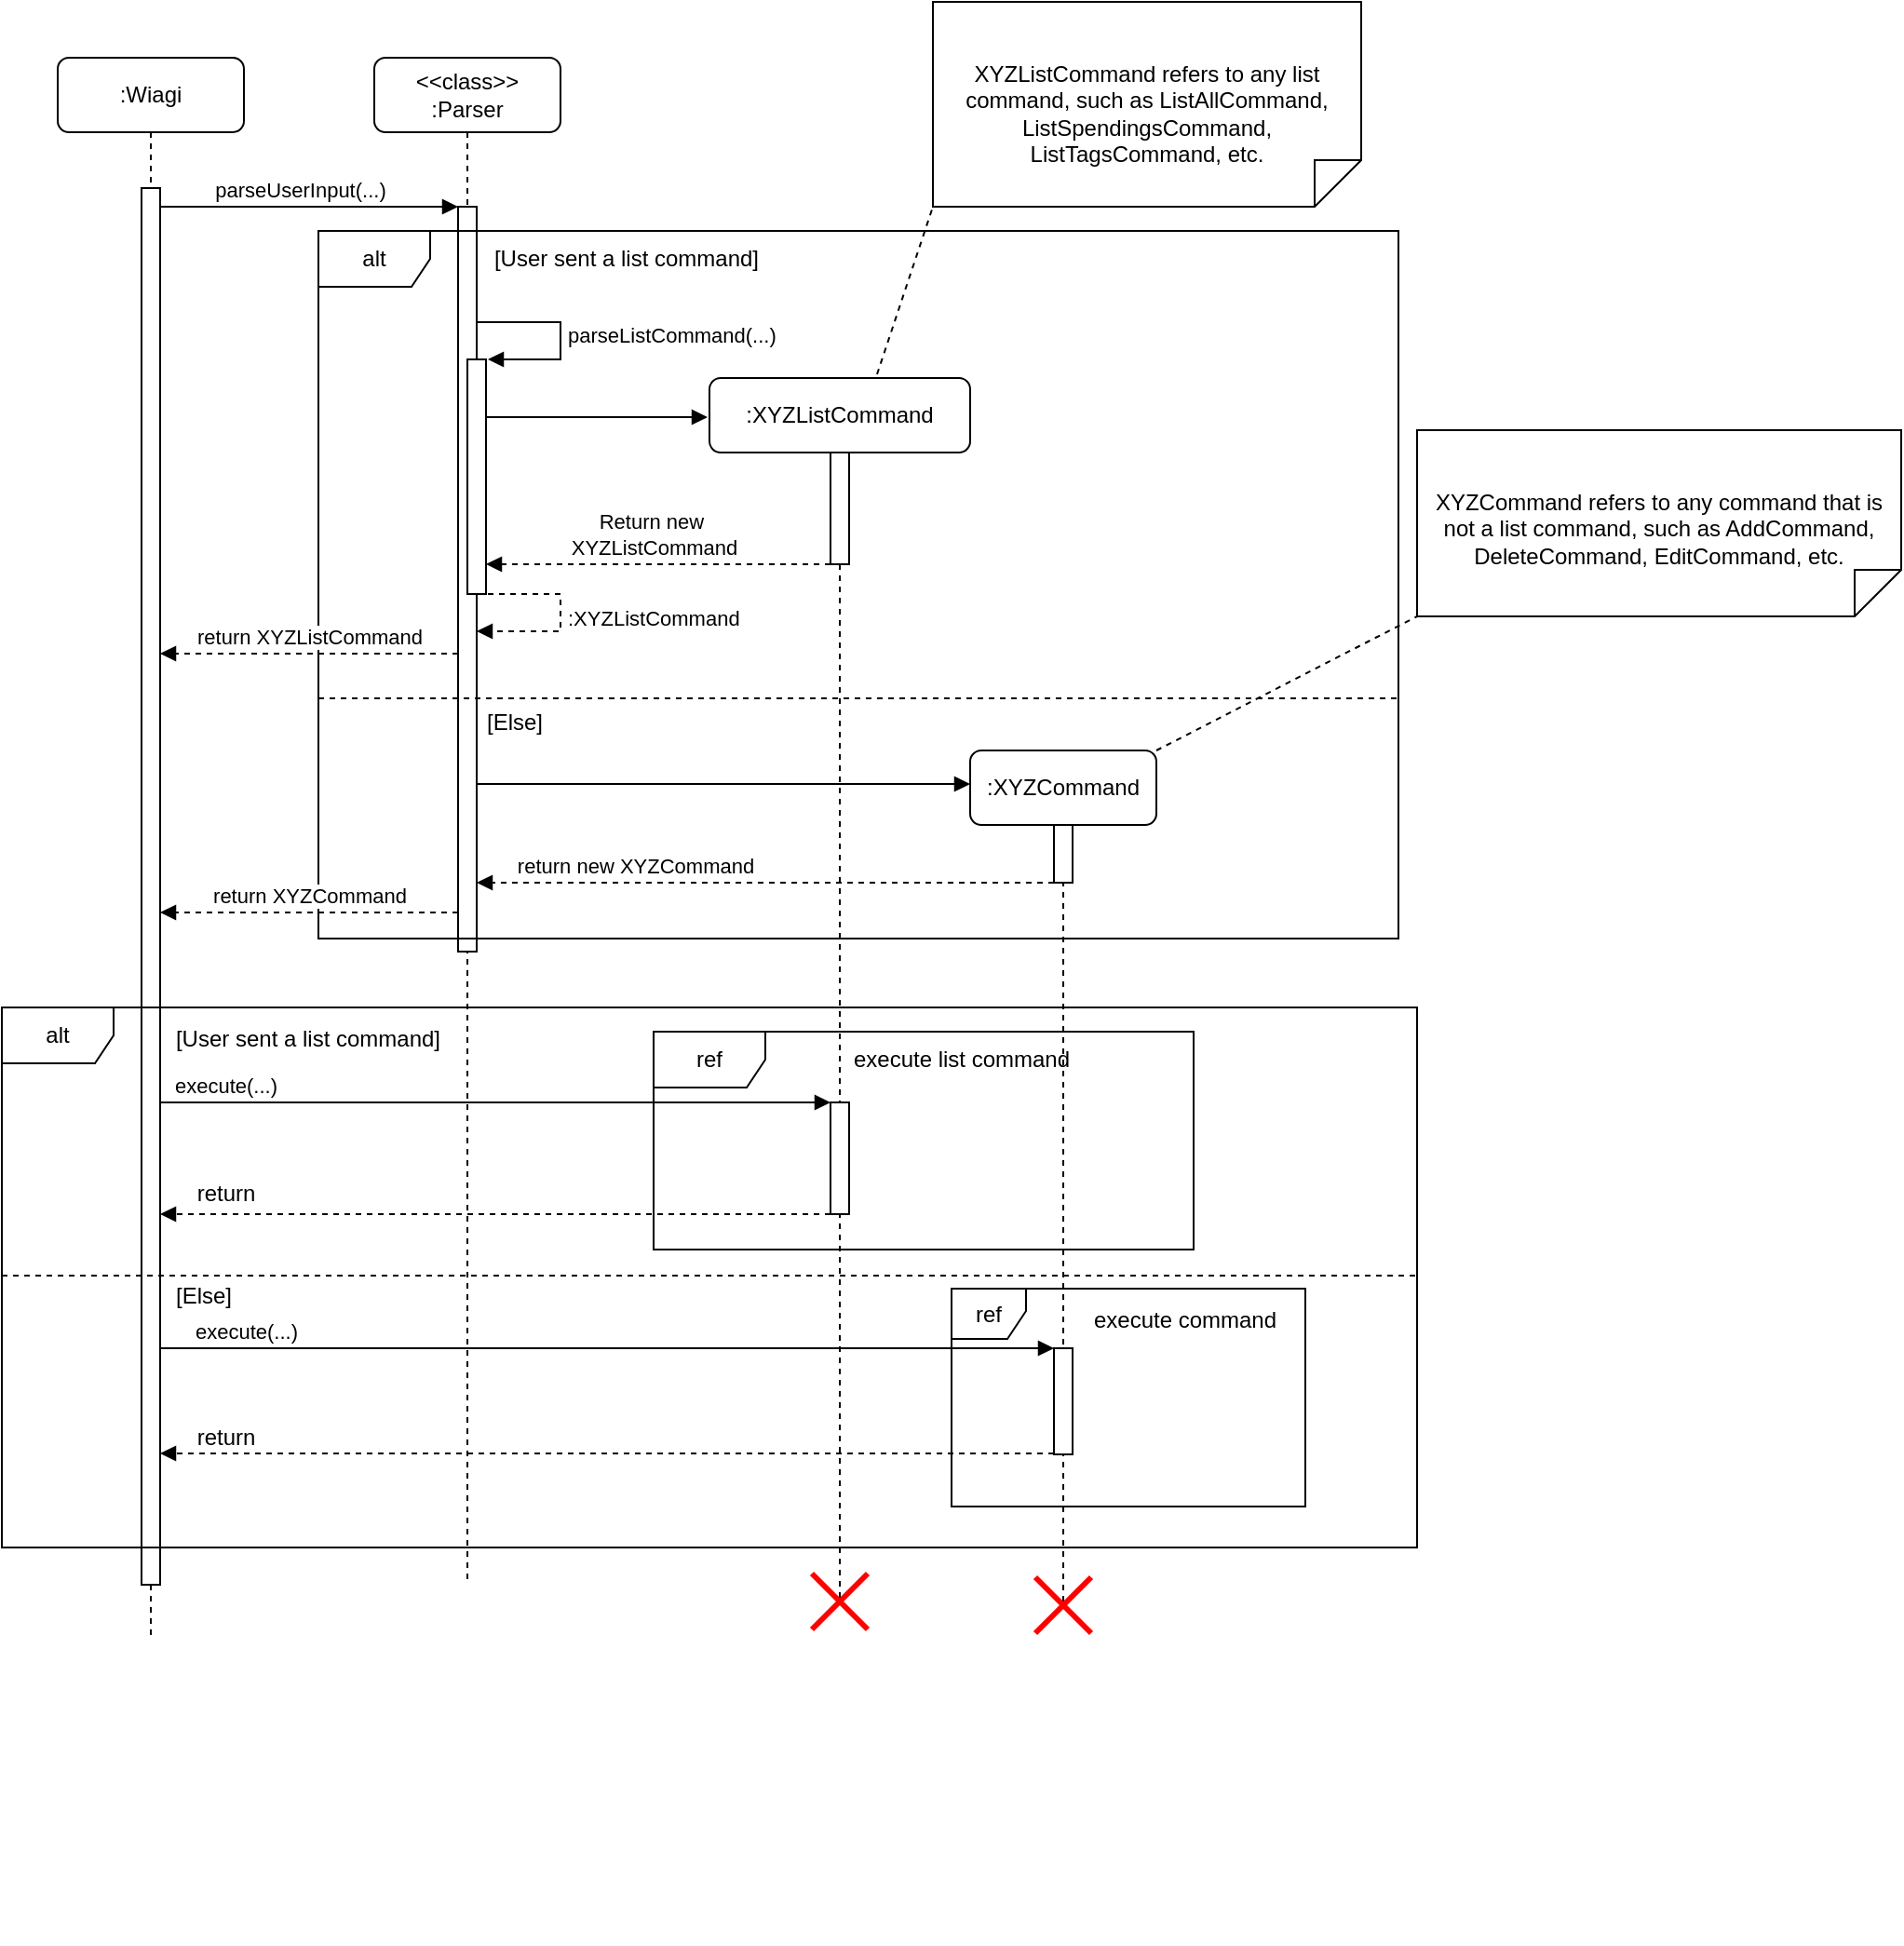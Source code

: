 <mxfile version="24.7.17">
  <diagram name="Page-1" id="2YBvvXClWsGukQMizWep">
    <mxGraphModel dx="1222" dy="934" grid="1" gridSize="10" guides="1" tooltips="1" connect="1" arrows="1" fold="1" page="1" pageScale="1" pageWidth="1100" pageHeight="900" math="0" shadow="0">
      <root>
        <mxCell id="0" />
        <mxCell id="1" parent="0" />
        <mxCell id="aM9ryv3xv72pqoxQDRHE-1" value=":Wiagi" style="shape=umlLifeline;perimeter=lifelinePerimeter;whiteSpace=wrap;html=1;container=0;dropTarget=0;collapsible=0;recursiveResize=0;outlineConnect=0;portConstraint=eastwest;newEdgeStyle={&quot;edgeStyle&quot;:&quot;elbowEdgeStyle&quot;,&quot;elbow&quot;:&quot;vertical&quot;,&quot;curved&quot;:0,&quot;rounded&quot;:0};rounded=1;" parent="1" vertex="1">
          <mxGeometry x="40" y="40" width="100" height="850" as="geometry" />
        </mxCell>
        <mxCell id="aM9ryv3xv72pqoxQDRHE-2" value="" style="html=1;points=[];perimeter=orthogonalPerimeter;outlineConnect=0;targetShapes=umlLifeline;portConstraint=eastwest;newEdgeStyle={&quot;edgeStyle&quot;:&quot;elbowEdgeStyle&quot;,&quot;elbow&quot;:&quot;vertical&quot;,&quot;curved&quot;:0,&quot;rounded&quot;:0};" parent="aM9ryv3xv72pqoxQDRHE-1" vertex="1">
          <mxGeometry x="45" y="70" width="10" height="750" as="geometry" />
        </mxCell>
        <mxCell id="aM9ryv3xv72pqoxQDRHE-7" value="parseUserInput(...)" style="html=1;verticalAlign=bottom;endArrow=block;edgeStyle=elbowEdgeStyle;elbow=vertical;curved=0;rounded=0;" parent="1" target="1ialCVmugB1Czv88WBpj-15" edge="1">
          <mxGeometry x="0.346" relative="1" as="geometry">
            <mxPoint x="195" y="120" as="sourcePoint" />
            <Array as="points">
              <mxPoint x="95" y="120" />
            </Array>
            <mxPoint x="425" y="120" as="targetPoint" />
            <mxPoint as="offset" />
          </mxGeometry>
        </mxCell>
        <mxCell id="1ialCVmugB1Czv88WBpj-14" value="&lt;div&gt;&amp;lt;&amp;lt;class&amp;gt;&amp;gt;&lt;/div&gt;:Parser" style="shape=umlLifeline;rounded=1;perimeter=lifelinePerimeter;whiteSpace=wrap;html=1;container=0;dropTarget=0;collapsible=0;recursiveResize=0;outlineConnect=0;portConstraint=eastwest;newEdgeStyle={&quot;edgeStyle&quot;:&quot;elbowEdgeStyle&quot;,&quot;elbow&quot;:&quot;vertical&quot;,&quot;curved&quot;:0,&quot;rounded&quot;:0};" parent="1" vertex="1">
          <mxGeometry x="210" y="40" width="100" height="820" as="geometry" />
        </mxCell>
        <mxCell id="1ialCVmugB1Czv88WBpj-15" value="" style="html=1;points=[];perimeter=orthogonalPerimeter;outlineConnect=0;targetShapes=umlLifeline;portConstraint=eastwest;newEdgeStyle={&quot;edgeStyle&quot;:&quot;elbowEdgeStyle&quot;,&quot;elbow&quot;:&quot;vertical&quot;,&quot;curved&quot;:0,&quot;rounded&quot;:0};" parent="1ialCVmugB1Czv88WBpj-14" vertex="1">
          <mxGeometry x="45" y="80" width="10" height="400" as="geometry" />
        </mxCell>
        <mxCell id="VLh5bKRLz8x9KIW3gmQL-4" value="" style="html=1;verticalAlign=bottom;endArrow=block;edgeStyle=elbowEdgeStyle;elbow=vertical;curved=0;rounded=0;" parent="1" edge="1">
          <mxGeometry x="0.346" relative="1" as="geometry">
            <mxPoint x="195" y="220" as="sourcePoint" />
            <Array as="points" />
            <mxPoint x="195" y="220" as="targetPoint" />
            <mxPoint as="offset" />
          </mxGeometry>
        </mxCell>
        <mxCell id="ckLyhrDvlLfpHV3zjBn--1" value="" style="html=1;points=[[0,0,0,0,5],[0,1,0,0,-5],[1,0,0,0,5],[1,1,0,0,-5]];perimeter=orthogonalPerimeter;outlineConnect=0;targetShapes=umlLifeline;portConstraint=eastwest;newEdgeStyle={&quot;curved&quot;:0,&quot;rounded&quot;:0};" parent="1" vertex="1">
          <mxGeometry x="260" y="202" width="10" height="126" as="geometry" />
        </mxCell>
        <mxCell id="ckLyhrDvlLfpHV3zjBn--2" value="parseListCommand(...)" style="html=1;align=left;spacingLeft=2;endArrow=block;rounded=0;edgeStyle=orthogonalEdgeStyle;curved=0;rounded=0;" parent="1" edge="1">
          <mxGeometry relative="1" as="geometry">
            <mxPoint x="265" y="182" as="sourcePoint" />
            <Array as="points">
              <mxPoint x="310" y="182" />
              <mxPoint x="310" y="202" />
            </Array>
            <mxPoint x="271" y="202" as="targetPoint" />
          </mxGeometry>
        </mxCell>
        <mxCell id="ckLyhrDvlLfpHV3zjBn--3" value=":XYZListCommand" style="html=1;align=left;spacingLeft=2;endArrow=block;rounded=0;edgeStyle=orthogonalEdgeStyle;curved=0;rounded=0;dashed=1;" parent="1" edge="1">
          <mxGeometry relative="1" as="geometry">
            <mxPoint x="271" y="328" as="sourcePoint" />
            <Array as="points">
              <mxPoint x="310" y="328" />
              <mxPoint x="310" y="348" />
            </Array>
            <mxPoint x="265" y="348" as="targetPoint" />
          </mxGeometry>
        </mxCell>
        <mxCell id="ckLyhrDvlLfpHV3zjBn--8" value="" style="html=1;verticalAlign=bottom;endArrow=block;curved=0;rounded=0;" parent="1" edge="1">
          <mxGeometry width="80" relative="1" as="geometry">
            <mxPoint x="270" y="233" as="sourcePoint" />
            <mxPoint x="389" y="233" as="targetPoint" />
          </mxGeometry>
        </mxCell>
        <mxCell id="ckLyhrDvlLfpHV3zjBn--4" value=":XYZListCommand" style="shape=umlLifeline;perimeter=lifelinePerimeter;whiteSpace=wrap;html=1;container=1;dropTarget=0;collapsible=0;recursiveResize=0;outlineConnect=0;portConstraint=eastwest;newEdgeStyle={&quot;curved&quot;:0,&quot;rounded&quot;:0};rounded=1;" parent="1" vertex="1">
          <mxGeometry x="390" y="212" width="140" height="658" as="geometry" />
        </mxCell>
        <mxCell id="ckLyhrDvlLfpHV3zjBn--5" value="" style="html=1;points=[[0,0,0,0,5],[0,1,0,0,-5],[1,0,0,0,5],[1,1,0,0,-5]];perimeter=orthogonalPerimeter;outlineConnect=0;targetShapes=umlLifeline;portConstraint=eastwest;newEdgeStyle={&quot;curved&quot;:0,&quot;rounded&quot;:0};" parent="ckLyhrDvlLfpHV3zjBn--4" vertex="1">
          <mxGeometry x="65" y="40" width="10" height="60" as="geometry" />
        </mxCell>
        <mxCell id="ckLyhrDvlLfpHV3zjBn--13" value="" style="html=1;points=[[0,0,0,0,5],[0,1,0,0,-5],[1,0,0,0,5],[1,1,0,0,-5]];perimeter=orthogonalPerimeter;outlineConnect=0;targetShapes=umlLifeline;portConstraint=eastwest;newEdgeStyle={&quot;curved&quot;:0,&quot;rounded&quot;:0};" parent="ckLyhrDvlLfpHV3zjBn--4" vertex="1">
          <mxGeometry x="65" y="389" width="10" height="60" as="geometry" />
        </mxCell>
        <mxCell id="ckLyhrDvlLfpHV3zjBn--9" value="" style="html=1;verticalAlign=bottom;endArrow=block;curved=0;rounded=0;dashed=1;" parent="1" edge="1">
          <mxGeometry width="80" relative="1" as="geometry">
            <mxPoint x="455" y="312" as="sourcePoint" />
            <mxPoint x="270" y="312" as="targetPoint" />
          </mxGeometry>
        </mxCell>
        <mxCell id="ckLyhrDvlLfpHV3zjBn--10" value="Return new&amp;nbsp;&lt;div&gt;XYZListCommand&lt;/div&gt;" style="edgeLabel;html=1;align=center;verticalAlign=middle;resizable=0;points=[];" parent="ckLyhrDvlLfpHV3zjBn--9" vertex="1" connectable="0">
          <mxGeometry x="0.517" y="-2" relative="1" as="geometry">
            <mxPoint x="45" y="-14" as="offset" />
          </mxGeometry>
        </mxCell>
        <mxCell id="ckLyhrDvlLfpHV3zjBn--12" value="execute(...)" style="html=1;verticalAlign=bottom;endArrow=block;curved=0;rounded=0;" parent="1" edge="1">
          <mxGeometry x="-0.808" width="80" relative="1" as="geometry">
            <mxPoint x="95" y="601.0" as="sourcePoint" />
            <mxPoint x="455" y="601.0" as="targetPoint" />
            <mxPoint as="offset" />
          </mxGeometry>
        </mxCell>
        <mxCell id="ckLyhrDvlLfpHV3zjBn--83" value="" style="html=1;verticalAlign=bottom;endArrow=block;curved=0;rounded=0;exitX=0;exitY=1;exitDx=0;exitDy=-5;exitPerimeter=0;dashed=1;" parent="1" edge="1">
          <mxGeometry x="0.361" width="80" relative="1" as="geometry">
            <mxPoint x="455" y="661" as="sourcePoint" />
            <mxPoint x="95" y="661" as="targetPoint" />
            <mxPoint as="offset" />
          </mxGeometry>
        </mxCell>
        <mxCell id="WHbYDqlN71XQacUm0mTV-1" value="return" style="edgeLabel;html=1;align=center;verticalAlign=middle;resizable=0;points=[];fontSize=12;" parent="ckLyhrDvlLfpHV3zjBn--83" vertex="1" connectable="0">
          <mxGeometry x="0.491" y="-2" relative="1" as="geometry">
            <mxPoint x="-57" y="-9" as="offset" />
          </mxGeometry>
        </mxCell>
        <mxCell id="NoPfLGf-hVdP6wL_0lK0-2" value="[User sent a list command]" style="text;html=1;align=center;verticalAlign=middle;resizable=0;points=[];autosize=1;strokeColor=none;fillColor=none;" parent="1" vertex="1">
          <mxGeometry x="260" y="133" width="170" height="30" as="geometry" />
        </mxCell>
        <mxCell id="NoPfLGf-hVdP6wL_0lK0-4" value="" style="group" parent="1" vertex="1" connectable="0">
          <mxGeometry x="180" y="133" width="580" height="920" as="geometry" />
        </mxCell>
        <mxCell id="NoPfLGf-hVdP6wL_0lK0-1" value="alt" style="shape=umlFrame;whiteSpace=wrap;html=1;pointerEvents=0;" parent="NoPfLGf-hVdP6wL_0lK0-4" vertex="1">
          <mxGeometry width="580" height="380" as="geometry" />
        </mxCell>
        <mxCell id="NoPfLGf-hVdP6wL_0lK0-3" value="" style="line;strokeWidth=1;fillColor=none;align=left;verticalAlign=middle;spacingTop=-1;spacingLeft=3;spacingRight=3;rotatable=0;labelPosition=right;points=[];portConstraint=eastwest;strokeColor=default;dashed=1;" parent="NoPfLGf-hVdP6wL_0lK0-4" vertex="1">
          <mxGeometry y="247" width="580" height="8" as="geometry" />
        </mxCell>
        <mxCell id="NoPfLGf-hVdP6wL_0lK0-5" value="[Else]" style="text;html=1;align=center;verticalAlign=middle;resizable=0;points=[];autosize=1;strokeColor=none;fillColor=none;" parent="NoPfLGf-hVdP6wL_0lK0-4" vertex="1">
          <mxGeometry x="79.995" y="249" width="50" height="30" as="geometry" />
        </mxCell>
        <mxCell id="NoPfLGf-hVdP6wL_0lK0-10" value="return XYZCommand" style="html=1;verticalAlign=bottom;endArrow=block;curved=0;rounded=0;strokeColor=default;dashed=1;" parent="NoPfLGf-hVdP6wL_0lK0-4" edge="1">
          <mxGeometry width="80" relative="1" as="geometry">
            <mxPoint x="75" y="366" as="sourcePoint" />
            <mxPoint x="-85" y="366" as="targetPoint" />
          </mxGeometry>
        </mxCell>
        <mxCell id="NoPfLGf-hVdP6wL_0lK0-11" value=":XYZCommand" style="shape=umlLifeline;perimeter=lifelinePerimeter;whiteSpace=wrap;html=1;container=1;dropTarget=0;collapsible=0;recursiveResize=0;outlineConnect=0;portConstraint=eastwest;newEdgeStyle={&quot;curved&quot;:0,&quot;rounded&quot;:0};rounded=1;" parent="NoPfLGf-hVdP6wL_0lK0-4" vertex="1">
          <mxGeometry x="350" y="279" width="100" height="461" as="geometry" />
        </mxCell>
        <mxCell id="NoPfLGf-hVdP6wL_0lK0-12" value="" style="html=1;points=[[0,0,0,0,5],[0,1,0,0,-5],[1,0,0,0,5],[1,1,0,0,-5]];perimeter=orthogonalPerimeter;outlineConnect=0;targetShapes=umlLifeline;portConstraint=eastwest;newEdgeStyle={&quot;curved&quot;:0,&quot;rounded&quot;:0};" parent="NoPfLGf-hVdP6wL_0lK0-4" vertex="1">
          <mxGeometry x="395" y="319" width="10" height="31" as="geometry" />
        </mxCell>
        <mxCell id="NoPfLGf-hVdP6wL_0lK0-13" value="" style="html=1;verticalAlign=bottom;endArrow=block;curved=0;rounded=0;" parent="NoPfLGf-hVdP6wL_0lK0-4" source="1ialCVmugB1Czv88WBpj-15" edge="1">
          <mxGeometry width="80" relative="1" as="geometry">
            <mxPoint x="120" y="297" as="sourcePoint" />
            <mxPoint x="350" y="297" as="targetPoint" />
          </mxGeometry>
        </mxCell>
        <mxCell id="NoPfLGf-hVdP6wL_0lK0-17" value="" style="html=1;points=[[0,0,0,0,5],[0,1,0,0,-5],[1,0,0,0,5],[1,1,0,0,-5]];perimeter=orthogonalPerimeter;outlineConnect=0;targetShapes=umlLifeline;portConstraint=eastwest;newEdgeStyle={&quot;curved&quot;:0,&quot;rounded&quot;:0};" parent="NoPfLGf-hVdP6wL_0lK0-4" vertex="1">
          <mxGeometry x="395" y="600" width="10" height="57" as="geometry" />
        </mxCell>
        <mxCell id="NoPfLGf-hVdP6wL_0lK0-19" value="[Else]" style="text;html=1;align=center;verticalAlign=middle;resizable=0;points=[];autosize=1;strokeColor=none;fillColor=none;" parent="NoPfLGf-hVdP6wL_0lK0-4" vertex="1">
          <mxGeometry x="-87" y="557" width="50" height="30" as="geometry" />
        </mxCell>
        <mxCell id="NoPfLGf-hVdP6wL_0lK0-22" value="" style="shape=umlDestroy;whiteSpace=wrap;html=1;strokeWidth=3;targetShapes=umlLifeline;strokeColor=#FF0000;" parent="NoPfLGf-hVdP6wL_0lK0-4" vertex="1">
          <mxGeometry x="265" y="721" width="30" height="30" as="geometry" />
        </mxCell>
        <mxCell id="NoPfLGf-hVdP6wL_0lK0-23" value="" style="shape=umlDestroy;whiteSpace=wrap;html=1;strokeWidth=3;targetShapes=umlLifeline;strokeColor=#FF0000;" parent="NoPfLGf-hVdP6wL_0lK0-4" vertex="1">
          <mxGeometry x="385" y="723" width="30" height="30" as="geometry" />
        </mxCell>
        <mxCell id="NoPfLGf-hVdP6wL_0lK0-24" value="ref" style="shape=umlFrame;whiteSpace=wrap;html=1;pointerEvents=0;" parent="NoPfLGf-hVdP6wL_0lK0-4" vertex="1">
          <mxGeometry x="180" y="430" width="290" height="117" as="geometry" />
        </mxCell>
        <mxCell id="NoPfLGf-hVdP6wL_0lK0-25" value="execute list command" style="text;html=1;align=center;verticalAlign=middle;resizable=0;points=[];autosize=1;strokeColor=none;fillColor=none;" parent="NoPfLGf-hVdP6wL_0lK0-4" vertex="1">
          <mxGeometry x="275" y="430" width="140" height="30" as="geometry" />
        </mxCell>
        <mxCell id="NoPfLGf-hVdP6wL_0lK0-26" value="ref" style="shape=umlFrame;whiteSpace=wrap;html=1;pointerEvents=0;width=40;height=27;" parent="NoPfLGf-hVdP6wL_0lK0-4" vertex="1">
          <mxGeometry x="340" y="568" width="190" height="117" as="geometry" />
        </mxCell>
        <mxCell id="NoPfLGf-hVdP6wL_0lK0-27" value="execute command" style="text;html=1;align=center;verticalAlign=middle;resizable=0;points=[];autosize=1;strokeColor=none;fillColor=none;" parent="NoPfLGf-hVdP6wL_0lK0-4" vertex="1">
          <mxGeometry x="405" y="570" width="120" height="30" as="geometry" />
        </mxCell>
        <mxCell id="aM9ryv3xv72pqoxQDRHE-8" value="return XYZListCommand" style="html=1;verticalAlign=bottom;endArrow=block;dashed=1;edgeStyle=elbowEdgeStyle;elbow=vertical;curved=0;rounded=0;endFill=1;" parent="1" edge="1">
          <mxGeometry relative="1" as="geometry">
            <mxPoint x="95" y="360" as="targetPoint" />
            <Array as="points">
              <mxPoint x="195" y="360" />
            </Array>
            <mxPoint x="255" y="360" as="sourcePoint" />
          </mxGeometry>
        </mxCell>
        <mxCell id="NoPfLGf-hVdP6wL_0lK0-14" value="return new XYZCommand" style="html=1;verticalAlign=bottom;endArrow=block;curved=0;rounded=0;dashed=1;" parent="1" edge="1">
          <mxGeometry x="0.452" width="80" relative="1" as="geometry">
            <mxPoint x="575" y="483" as="sourcePoint" />
            <mxPoint x="265" y="483" as="targetPoint" />
            <mxPoint as="offset" />
          </mxGeometry>
        </mxCell>
        <mxCell id="NoPfLGf-hVdP6wL_0lK0-15" value="alt" style="shape=umlFrame;whiteSpace=wrap;html=1;pointerEvents=0;" parent="1" vertex="1">
          <mxGeometry x="10" y="550" width="760" height="290" as="geometry" />
        </mxCell>
        <mxCell id="NoPfLGf-hVdP6wL_0lK0-16" value="[User sent a list command]" style="text;html=1;align=center;verticalAlign=middle;resizable=0;points=[];autosize=1;strokeColor=none;fillColor=none;" parent="1" vertex="1">
          <mxGeometry x="89" y="552" width="170" height="30" as="geometry" />
        </mxCell>
        <mxCell id="NoPfLGf-hVdP6wL_0lK0-18" value="" style="line;strokeWidth=1;fillColor=none;align=left;verticalAlign=middle;spacingTop=-1;spacingLeft=3;spacingRight=3;rotatable=0;labelPosition=right;points=[];portConstraint=eastwest;strokeColor=inherit;dashed=1;" parent="1" vertex="1">
          <mxGeometry x="10" y="690" width="760" height="8" as="geometry" />
        </mxCell>
        <mxCell id="NoPfLGf-hVdP6wL_0lK0-20" value="execute(...)" style="html=1;verticalAlign=bottom;endArrow=block;curved=0;rounded=0;" parent="1" source="aM9ryv3xv72pqoxQDRHE-2" target="NoPfLGf-hVdP6wL_0lK0-17" edge="1">
          <mxGeometry x="-0.808" width="80" relative="1" as="geometry">
            <mxPoint x="210" y="733.0" as="sourcePoint" />
            <mxPoint x="570" y="733.0" as="targetPoint" />
            <mxPoint as="offset" />
          </mxGeometry>
        </mxCell>
        <mxCell id="NoPfLGf-hVdP6wL_0lK0-21" value="" style="html=1;verticalAlign=bottom;endArrow=block;curved=0;rounded=0;dashed=1;" parent="1" edge="1">
          <mxGeometry x="0.361" width="80" relative="1" as="geometry">
            <mxPoint x="575" y="789.5" as="sourcePoint" />
            <mxPoint x="95" y="789.5" as="targetPoint" />
            <mxPoint as="offset" />
          </mxGeometry>
        </mxCell>
        <mxCell id="WHbYDqlN71XQacUm0mTV-2" value="return" style="edgeLabel;html=1;align=center;verticalAlign=middle;resizable=0;points=[];fontSize=12;" parent="NoPfLGf-hVdP6wL_0lK0-21" vertex="1" connectable="0">
          <mxGeometry x="0.664" y="1" relative="1" as="geometry">
            <mxPoint x="-46" y="-10" as="offset" />
          </mxGeometry>
        </mxCell>
        <mxCell id="NoPfLGf-hVdP6wL_0lK0-28" value="XYZListCommand refers to any list command, such as ListAllCommand, ListSpendingsCommand, ListTagsCommand, etc." style="shape=note2;boundedLbl=1;whiteSpace=wrap;html=1;size=25;verticalAlign=top;align=center;flipV=1;" parent="1" vertex="1">
          <mxGeometry x="510" y="10" width="230" height="110" as="geometry" />
        </mxCell>
        <mxCell id="NoPfLGf-hVdP6wL_0lK0-30" value="" style="endArrow=none;startArrow=none;endFill=0;startFill=0;endSize=8;html=1;verticalAlign=bottom;dashed=1;labelBackgroundColor=none;rounded=0;entryX=0;entryY=0;entryDx=0;entryDy=0;entryPerimeter=0;" parent="1" target="NoPfLGf-hVdP6wL_0lK0-28" edge="1">
          <mxGeometry width="160" relative="1" as="geometry">
            <mxPoint x="480" y="210" as="sourcePoint" />
            <mxPoint x="470" y="60" as="targetPoint" />
          </mxGeometry>
        </mxCell>
        <mxCell id="NoPfLGf-hVdP6wL_0lK0-31" value="XYZCommand refers to any command that is not a list command, such as AddCommand, DeleteCommand, EditCommand, etc." style="shape=note2;boundedLbl=1;whiteSpace=wrap;html=1;size=25;verticalAlign=top;align=center;flipV=1;" parent="1" vertex="1">
          <mxGeometry x="770" y="240" width="260" height="100" as="geometry" />
        </mxCell>
        <mxCell id="NoPfLGf-hVdP6wL_0lK0-32" value="" style="endArrow=none;startArrow=none;endFill=0;startFill=0;endSize=8;html=1;verticalAlign=bottom;dashed=1;labelBackgroundColor=none;rounded=0;entryX=0;entryY=0;entryDx=0;entryDy=0;entryPerimeter=0;" parent="1" target="NoPfLGf-hVdP6wL_0lK0-31" edge="1">
          <mxGeometry width="160" relative="1" as="geometry">
            <mxPoint x="630" y="412" as="sourcePoint" />
            <mxPoint x="800" y="320" as="targetPoint" />
          </mxGeometry>
        </mxCell>
      </root>
    </mxGraphModel>
  </diagram>
</mxfile>
